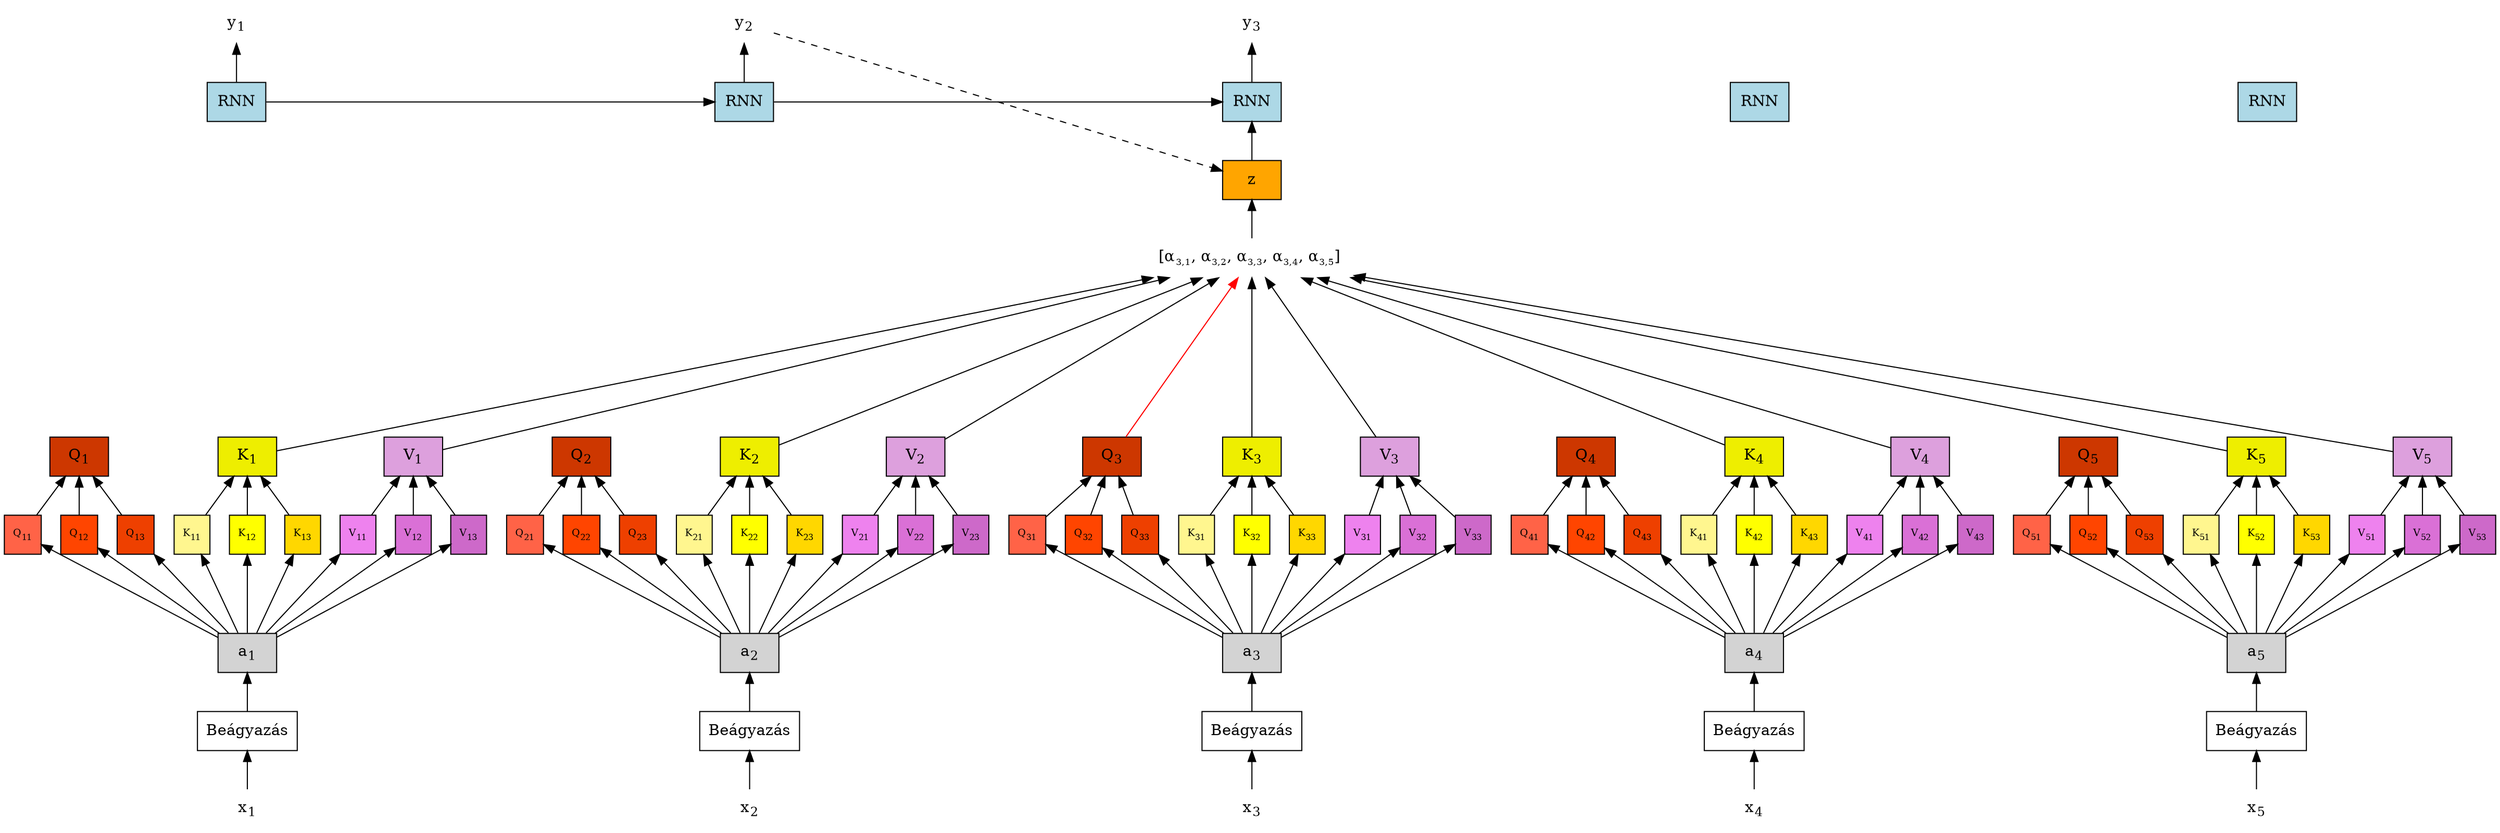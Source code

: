 digraph transformer {
    graph [dpi=300]
    rankdir = "BT"

    x1 [label=<x<sub>1</sub>>, shape="plaintext"]
    x2 [label=<x<sub>2</sub>>, shape="plaintext"]
    x3 [label=<x<sub>3</sub>>, shape="plaintext"]
    x4 [label=<x<sub>4</sub>>, shape="plaintext"]
    x5 [label=<x<sub>5</sub>>, shape="plaintext"]

    a1 [label=<a<sub>1</sub>>, shape="rectangle", style="filled", fillcolor=""]
    a2 [label=<a<sub>2</sub>>, shape="rectangle", style="filled", fillcolor=""]
    a3 [label=<a<sub>3</sub>>, shape="rectangle", style="filled", fillcolor=""]
    a4 [label=<a<sub>4</sub>>, shape="rectangle", style="filled", fillcolor=""]
    a5 [label=<a<sub>5</sub>>, shape="rectangle", style="filled", fillcolor=""]

    q1 [label=<Q<sub>1</sub>>, shape="rectangle", style="filled", fillcolor="orangered3"]
    q2 [label=<Q<sub>2</sub>>, shape="rectangle", style="filled", fillcolor="orangered3"]
    q3 [label=<Q<sub>3</sub>>, shape="rectangle", style="filled", fillcolor="orangered3"]
    q4 [label=<Q<sub>4</sub>>, shape="rectangle", style="filled", fillcolor="orangered3"]
    q5 [label=<Q<sub>5</sub>>, shape="rectangle", style="filled", fillcolor="orangered3"]

    k1 [label=<K<sub>1</sub>>, shape="rectangle", style="filled", fillcolor="yellow2"]
    k2 [label=<K<sub>2</sub>>, shape="rectangle", style="filled", fillcolor="yellow2"]
    k3 [label=<K<sub>3</sub>>, shape="rectangle", style="filled", fillcolor="yellow2"]
    k4 [label=<K<sub>4</sub>>, shape="rectangle", style="filled", fillcolor="yellow2"]
    k5 [label=<K<sub>5</sub>>, shape="rectangle", style="filled", fillcolor="yellow2"]

    v1 [label=<V<sub>1</sub>>, shape="rectangle", style="filled", fillcolor="plum"]
    v2 [label=<V<sub>2</sub>>, shape="rectangle", style="filled", fillcolor="plum"]
    v3 [label=<V<sub>3</sub>>, shape="rectangle", style="filled", fillcolor="plum"]
    v4 [label=<V<sub>4</sub>>, shape="rectangle", style="filled", fillcolor="plum"]
    v5 [label=<V<sub>5</sub>>, shape="rectangle", style="filled", fillcolor="plum"]

    embed1 [label="Beágyazás", shape="rectangle"]    
    embed2 [label="Beágyazás", shape="rectangle"]    
    embed3 [label="Beágyazás", shape="rectangle"]    
    embed4 [label="Beágyazás", shape="rectangle"]    
    embed5 [label="Beágyazás", shape="rectangle"]    

    //alpha1 [label=<[α<sub><font point-size="10">1,1</font></sub>, α<sub><font point-size="10">1,2</font></sub>, α<sub><font point-size="10">1,3</font></sub>, α<sub><font point-size="10">1,4</font></sub>, α<sub><font point-size="10">1,5</font></sub>] >, shape="plaintext"]
    //alpha2 [label=<[α<sub><font point-size="10">2,1</font></sub>, α<sub><font point-size="10">2,2</font></sub>, α<sub><font point-size="10">2,3</font></sub>, α<sub><font point-size="10">2,4</font></sub>, α<sub><font point-size="10">2,5</font></sub>] >, shape="plaintext"]
    alpha3 [label=<[α<sub><font point-size="10">3,1</font></sub>, α<sub><font point-size="10">3,2</font></sub>, α<sub><font point-size="10">3,3</font></sub>, α<sub><font point-size="10">3,4</font></sub>, α<sub><font point-size="10">3,5</font></sub>] >, shape="plaintext"]
    //alpha4 [label=<[α<sub><font point-size="10">4,1</font></sub>, α<sub><font point-size="10">4,2</font></sub>, α<sub><font point-size="10">4,3</font></sub>, α<sub><font point-size="10">4,4</font></sub>, α<sub><font point-size="10">4,5</font></sub>] >, shape="plaintext"]
    //alpha5 [label=<[α<sub><font point-size="10">5,1</font></sub>, α<sub><font point-size="10">5,2</font></sub>, α<sub><font point-size="10">5,3</font></sub>, α<sub><font point-size="10">5,4</font></sub>, α<sub><font point-size="10">5,5</font></sub>] >, shape="plaintext"]

    z [label="z", shape="rectangle", style="filled", fillcolor="orange"]
    
    rnn1 [label="RNN", shape="rectangle", style="filled", fillcolor="lightblue"]
    rnn2 [label="RNN", shape="rectangle", style="filled", fillcolor="lightblue"]
    rnn3 [label="RNN", shape="rectangle", style="filled", fillcolor="lightblue"]
    rnn4 [label="RNN", shape="rectangle", style="filled", fillcolor="lightblue"]
    rnn5 [label="RNN", shape="rectangle", style="filled", fillcolor="lightblue"]
    
    y1 [label=<y<sub>1</sub>>, shape="rectangle", shape="plaintext"]
    y2 [label=<y<sub>2</sub>>, shape="rectangle", shape="plaintext"]
    y3 [label=<y<sub>3</sub>>, shape="rectangle", shape="plaintext"]
    //y4 [label=<y<sub>4</sub>>, shape="rectangle", shape="plaintext"]
    //y5 [label=<y<sub>5</sub>>, shape="rectangle", shape="plaintext"]

    x1 -> embed1
    x2 -> embed2
    x3 -> embed3
    x4 -> embed4
    x5 -> embed5

    embed1 -> a1
    embed2 -> a2
    embed3 -> a3
    embed4 -> a4
    embed5 -> a5

    q11 [label=<Q<sub>11</sub>>, width=.1, fontsize=9, shape="rectangle", style="filled", fillcolor="tomato"]
    q12 [label=<Q<sub>12</sub>>, width=.1, fontsize=9, shape="rectangle", style="filled", fillcolor="orangered"]
    q13 [label=<Q<sub>13</sub>>, width=.1, fontsize=9, shape="rectangle", style="filled", fillcolor="orangered2"]
    q21 [label=<Q<sub>21</sub>>, width=.1, fontsize=9, shape="rectangle", style="filled", fillcolor="tomato"]
    q22 [label=<Q<sub>22</sub>>, width=.1, fontsize=9, shape="rectangle", style="filled", fillcolor="orangered"]
    q23 [label=<Q<sub>23</sub>>, width=.1, fontsize=9, shape="rectangle", style="filled", fillcolor="orangered2"]
    q31 [label=<Q<sub>31</sub>>, width=.1, fontsize=9, shape="rectangle", style="filled", fillcolor="tomato"]
    q32 [label=<Q<sub>32</sub>>, width=.1, fontsize=9, shape="rectangle", style="filled", fillcolor="orangered"]
    q33 [label=<Q<sub>33</sub>>, width=.1, fontsize=9, shape="rectangle", style="filled", fillcolor="orangered2"]
    q41 [label=<Q<sub>41</sub>>, width=.1, fontsize=9, shape="rectangle", style="filled", fillcolor="tomato"]
    q42 [label=<Q<sub>42</sub>>, width=.1, fontsize=9, shape="rectangle", style="filled", fillcolor="orangered"]
    q43 [label=<Q<sub>43</sub>>, width=.1, fontsize=9, shape="rectangle", style="filled", fillcolor="orangered2"]
    q51 [label=<Q<sub>51</sub>>, width=.1, fontsize=9, shape="rectangle", style="filled", fillcolor="tomato"]
    q52 [label=<Q<sub>52</sub>>, width=.1, fontsize=9, shape="rectangle", style="filled", fillcolor="orangered"]
    q53 [label=<Q<sub>53</sub>>, width=.1, fontsize=9, shape="rectangle", style="filled", fillcolor="orangered2"]
    k11 [label=<K<sub>11</sub>>, width=.1, fontsize=9, shape="rectangle", style="filled", fillcolor="khaki1"]
    k12 [label=<K<sub>12</sub>>, width=.1, fontsize=9, shape="rectangle", style="filled", fillcolor="yellow"]
    k13 [label=<K<sub>13</sub>>, width=.1, fontsize=9, shape="rectangle", style="filled", fillcolor="gold"]
    k21 [label=<K<sub>21</sub>>, width=.1, fontsize=9, shape="rectangle", style="filled", fillcolor="khaki1"]
    k22 [label=<K<sub>22</sub>>, width=.1, fontsize=9, shape="rectangle", style="filled", fillcolor="yellow"]
    k23 [label=<K<sub>23</sub>>, width=.1, fontsize=9, shape="rectangle", style="filled", fillcolor="gold"]
    k31 [label=<K<sub>31</sub>>, width=.1, fontsize=9, shape="rectangle", style="filled", fillcolor="khaki1"]
    k32 [label=<K<sub>32</sub>>, width=.1, fontsize=9, shape="rectangle", style="filled", fillcolor="yellow"]
    k33 [label=<K<sub>33</sub>>, width=.1, fontsize=9, shape="rectangle", style="filled", fillcolor="gold"]
    k41 [label=<K<sub>41</sub>>, width=.1, fontsize=9, shape="rectangle", style="filled", fillcolor="khaki1"]
    k42 [label=<K<sub>42</sub>>, width=.1, fontsize=9, shape="rectangle", style="filled", fillcolor="yellow"]
    k43 [label=<K<sub>43</sub>>, width=.1, fontsize=9, shape="rectangle", style="filled", fillcolor="gold"]
    k51 [label=<K<sub>51</sub>>, width=.1, fontsize=9, shape="rectangle", style="filled", fillcolor="khaki1"]
    k52 [label=<K<sub>52</sub>>, width=.1, fontsize=9, shape="rectangle", style="filled", fillcolor="yellow"]
    k53 [label=<K<sub>53</sub>>, width=.1, fontsize=9, shape="rectangle", style="filled", fillcolor="gold"]
    v11 [label=<V<sub>11</sub>>, width=.1, fontsize=9, shape="rectangle", style="filled", fillcolor="violet"]
    v12 [label=<V<sub>12</sub>>, width=.1, fontsize=9, shape="rectangle", style="filled", fillcolor="orchid"]
    v13 [label=<V<sub>13</sub>>, width=.1, fontsize=9, shape="rectangle", style="filled", fillcolor="orchid3"]
    v21 [label=<V<sub>21</sub>>, width=.1, fontsize=9, shape="rectangle", style="filled", fillcolor="violet"]
    v22 [label=<V<sub>22</sub>>, width=.1, fontsize=9, shape="rectangle", style="filled", fillcolor="orchid"]
    v23 [label=<V<sub>23</sub>>, width=.1, fontsize=9, shape="rectangle", style="filled", fillcolor="orchid3"]
    v31 [label=<V<sub>31</sub>>, width=.1, fontsize=9, shape="rectangle", style="filled", fillcolor="violet"]
    v32 [label=<V<sub>32</sub>>, width=.1, fontsize=9, shape="rectangle", style="filled", fillcolor="orchid"]
    v33 [label=<V<sub>33</sub>>, width=.1, fontsize=9, shape="rectangle", style="filled", fillcolor="orchid3"]
    v41 [label=<V<sub>41</sub>>, width=.1, fontsize=9, shape="rectangle", style="filled", fillcolor="violet"]
    v42 [label=<V<sub>42</sub>>, width=.1, fontsize=9, shape="rectangle", style="filled", fillcolor="orchid"]
    v43 [label=<V<sub>43</sub>>, width=.1, fontsize=9, shape="rectangle", style="filled", fillcolor="orchid3"]
    v51 [label=<V<sub>51</sub>>, width=.1, fontsize=9, shape="rectangle", style="filled", fillcolor="violet"]
    v52 [label=<V<sub>52</sub>>, width=.1, fontsize=9, shape="rectangle", style="filled", fillcolor="orchid"]
    v53 [label=<V<sub>53</sub>>, width=.1, fontsize=9, shape="rectangle", style="filled", fillcolor="orchid3"]

    { rank=same; q11 q12 q13 q21 q22 q23 q31 q32 q33 q41 q42 q43 q51 q52 q53 k11 k12 k13 k21 k22 k23 k31 k32 k33 k41 k42 k43 k51 k52 k53 v11 v12 v13 v21 v22 v23 v31 v32 v33 v41 v42 v43 v51 v52 v53 }

    a1 -> q11 [minlen=2]
    a1 -> q12 [minlen=2]
    a1 -> q13 [minlen=2]
    a2 -> q21 [minlen=2]
    a2 -> q22 [minlen=2]
    a2 -> q23 [minlen=2]
    a3 -> q31 [minlen=2]
    a3 -> q32 [minlen=2]
    a3 -> q33 [minlen=2]
    a4 -> q41 [minlen=2]
    a4 -> q42 [minlen=2]
    a4 -> q43 [minlen=2]
    a5 -> q51 [minlen=2]
    a5 -> q52 [minlen=2]
    a5 -> q53 [minlen=2]
    a1 -> k11 [minlen=2]
    a1 -> k12 [minlen=2]
    a1 -> k13 [minlen=2]
    a2 -> k21 [minlen=2]
    a2 -> k22 [minlen=2]
    a2 -> k23 [minlen=2]
    a3 -> k31 [minlen=2]
    a3 -> k32 [minlen=2]
    a3 -> k33 [minlen=2]
    a4 -> k41 [minlen=2]
    a4 -> k42 [minlen=2]
    a4 -> k43 [minlen=2]
    a5 -> k51 [minlen=2]
    a5 -> k52 [minlen=2]
    a5 -> k53 [minlen=2]
    a1 -> v11 [minlen=2]
    a1 -> v12 [minlen=2]
    a1 -> v13 [minlen=2]
    a2 -> v21 [minlen=2]
    a2 -> v22 [minlen=2]
    a2 -> v23 [minlen=2]
    a3 -> v31 [minlen=2]
    a3 -> v32 [minlen=2]
    a3 -> v33 [minlen=2]
    a4 -> v41 [minlen=2]
    a4 -> v42 [minlen=2]
    a4 -> v43 [minlen=2]
    a5 -> v51 [minlen=2]
    a5 -> v52 [minlen=2]
    a5 -> v53 [minlen=2]

    q11 -> q1 
    q12 -> q1 
    q13 -> q1 
    q21 -> q2 
    q22 -> q2 
    q23 -> q2 
    q31 -> q3 
    q32 -> q3 
    q33 -> q3 
    q41 -> q4 
    q42 -> q4 
    q43 -> q4 
    q51 -> q5 
    q52 -> q5 
    q53 -> q5 
    k11 -> k1 
    k12 -> k1 
    k13 -> k1 
    k21 -> k2 
    k22 -> k2 
    k23 -> k2 
    k31 -> k3 
    k32 -> k3 
    k33 -> k3 
    k41 -> k4 
    k42 -> k4 
    k43 -> k4 
    k51 -> k5 
    k52 -> k5 
    k53 -> k5 
    v11 -> v1 
    v12 -> v1 
    v13 -> v1 
    v21 -> v2 
    v22 -> v2 
    v23 -> v2 
    v31 -> v3 
    v32 -> v3 
    v33 -> v3 
    v41 -> v4 
    v42 -> v4 
    v43 -> v4 
    v51 -> v5 
    v52 -> v5 
    v53 -> v5 

    splines="False"
    k1 -> alpha3 [minlen=4, constraint="False"]
    v1 -> alpha3 [minlen=4, constraint="False"]
    k2 -> alpha3 [minlen=4, constraint="False"]
    v2 -> alpha3 [minlen=4, constraint="False"]
    q2 -> alpha3 [minlen=4, constraint="False", style="invis"]
    q3 -> alpha3 [minlen=4, constraint="True", color="red"]
    k3 -> alpha3 [minlen=4, constraint="True"]
    v3 -> alpha3 [minlen=4, constraint="True"]
    k4 -> alpha3 [minlen=4, constraint="False"]
    v4 -> alpha3 [minlen=4, constraint="False"]
    k5 -> alpha3 [minlen=4, constraint="False"]
    v5 -> alpha3 [minlen=4, constraint="False"]
    
    {rank="same"; k1; k2; k3; k4; k5; q1; q2; q3; q4; q5; v1; v2; v3; v4; v5}

    {rank="same"; rnn1; rnn2; rnn3; rnn4; rnn5;}

    rnn1 -> rnn2 [constraint="true", minlen=23]
    rnn2 -> rnn3 [constraint="true", minlen=23]
    rnn3 -> rnn4 [constraint="true", style="invis", minlen=23]
    rnn4 -> rnn5 [constraint="true", style="invis", minlen=23]

    rnn1 -> y1
    rnn2 -> y2
    rnn3 -> y3

    alpha3 -> z
    z -> rnn3
    y2 -> z [style="dashed", constraint="false"]
}